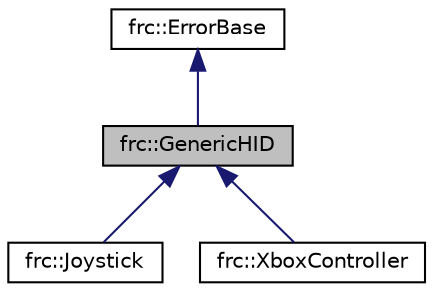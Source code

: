 digraph "frc::GenericHID"
{
  edge [fontname="Helvetica",fontsize="10",labelfontname="Helvetica",labelfontsize="10"];
  node [fontname="Helvetica",fontsize="10",shape=record];
  Node1 [label="frc::GenericHID",height=0.2,width=0.4,color="black", fillcolor="grey75", style="filled", fontcolor="black"];
  Node2 -> Node1 [dir="back",color="midnightblue",fontsize="10",style="solid",fontname="Helvetica"];
  Node2 [label="frc::ErrorBase",height=0.2,width=0.4,color="black", fillcolor="white", style="filled",URL="$classfrc_1_1ErrorBase.html",tooltip="Base class for most objects. "];
  Node1 -> Node3 [dir="back",color="midnightblue",fontsize="10",style="solid",fontname="Helvetica"];
  Node3 [label="frc::Joystick",height=0.2,width=0.4,color="black", fillcolor="white", style="filled",URL="$classfrc_1_1Joystick.html",tooltip="Handle input from standard Joysticks connected to the Driver Station. "];
  Node1 -> Node4 [dir="back",color="midnightblue",fontsize="10",style="solid",fontname="Helvetica"];
  Node4 [label="frc::XboxController",height=0.2,width=0.4,color="black", fillcolor="white", style="filled",URL="$classfrc_1_1XboxController.html",tooltip="Handle input from Xbox 360 or Xbox One controllers connected to the Driver Station. "];
}
